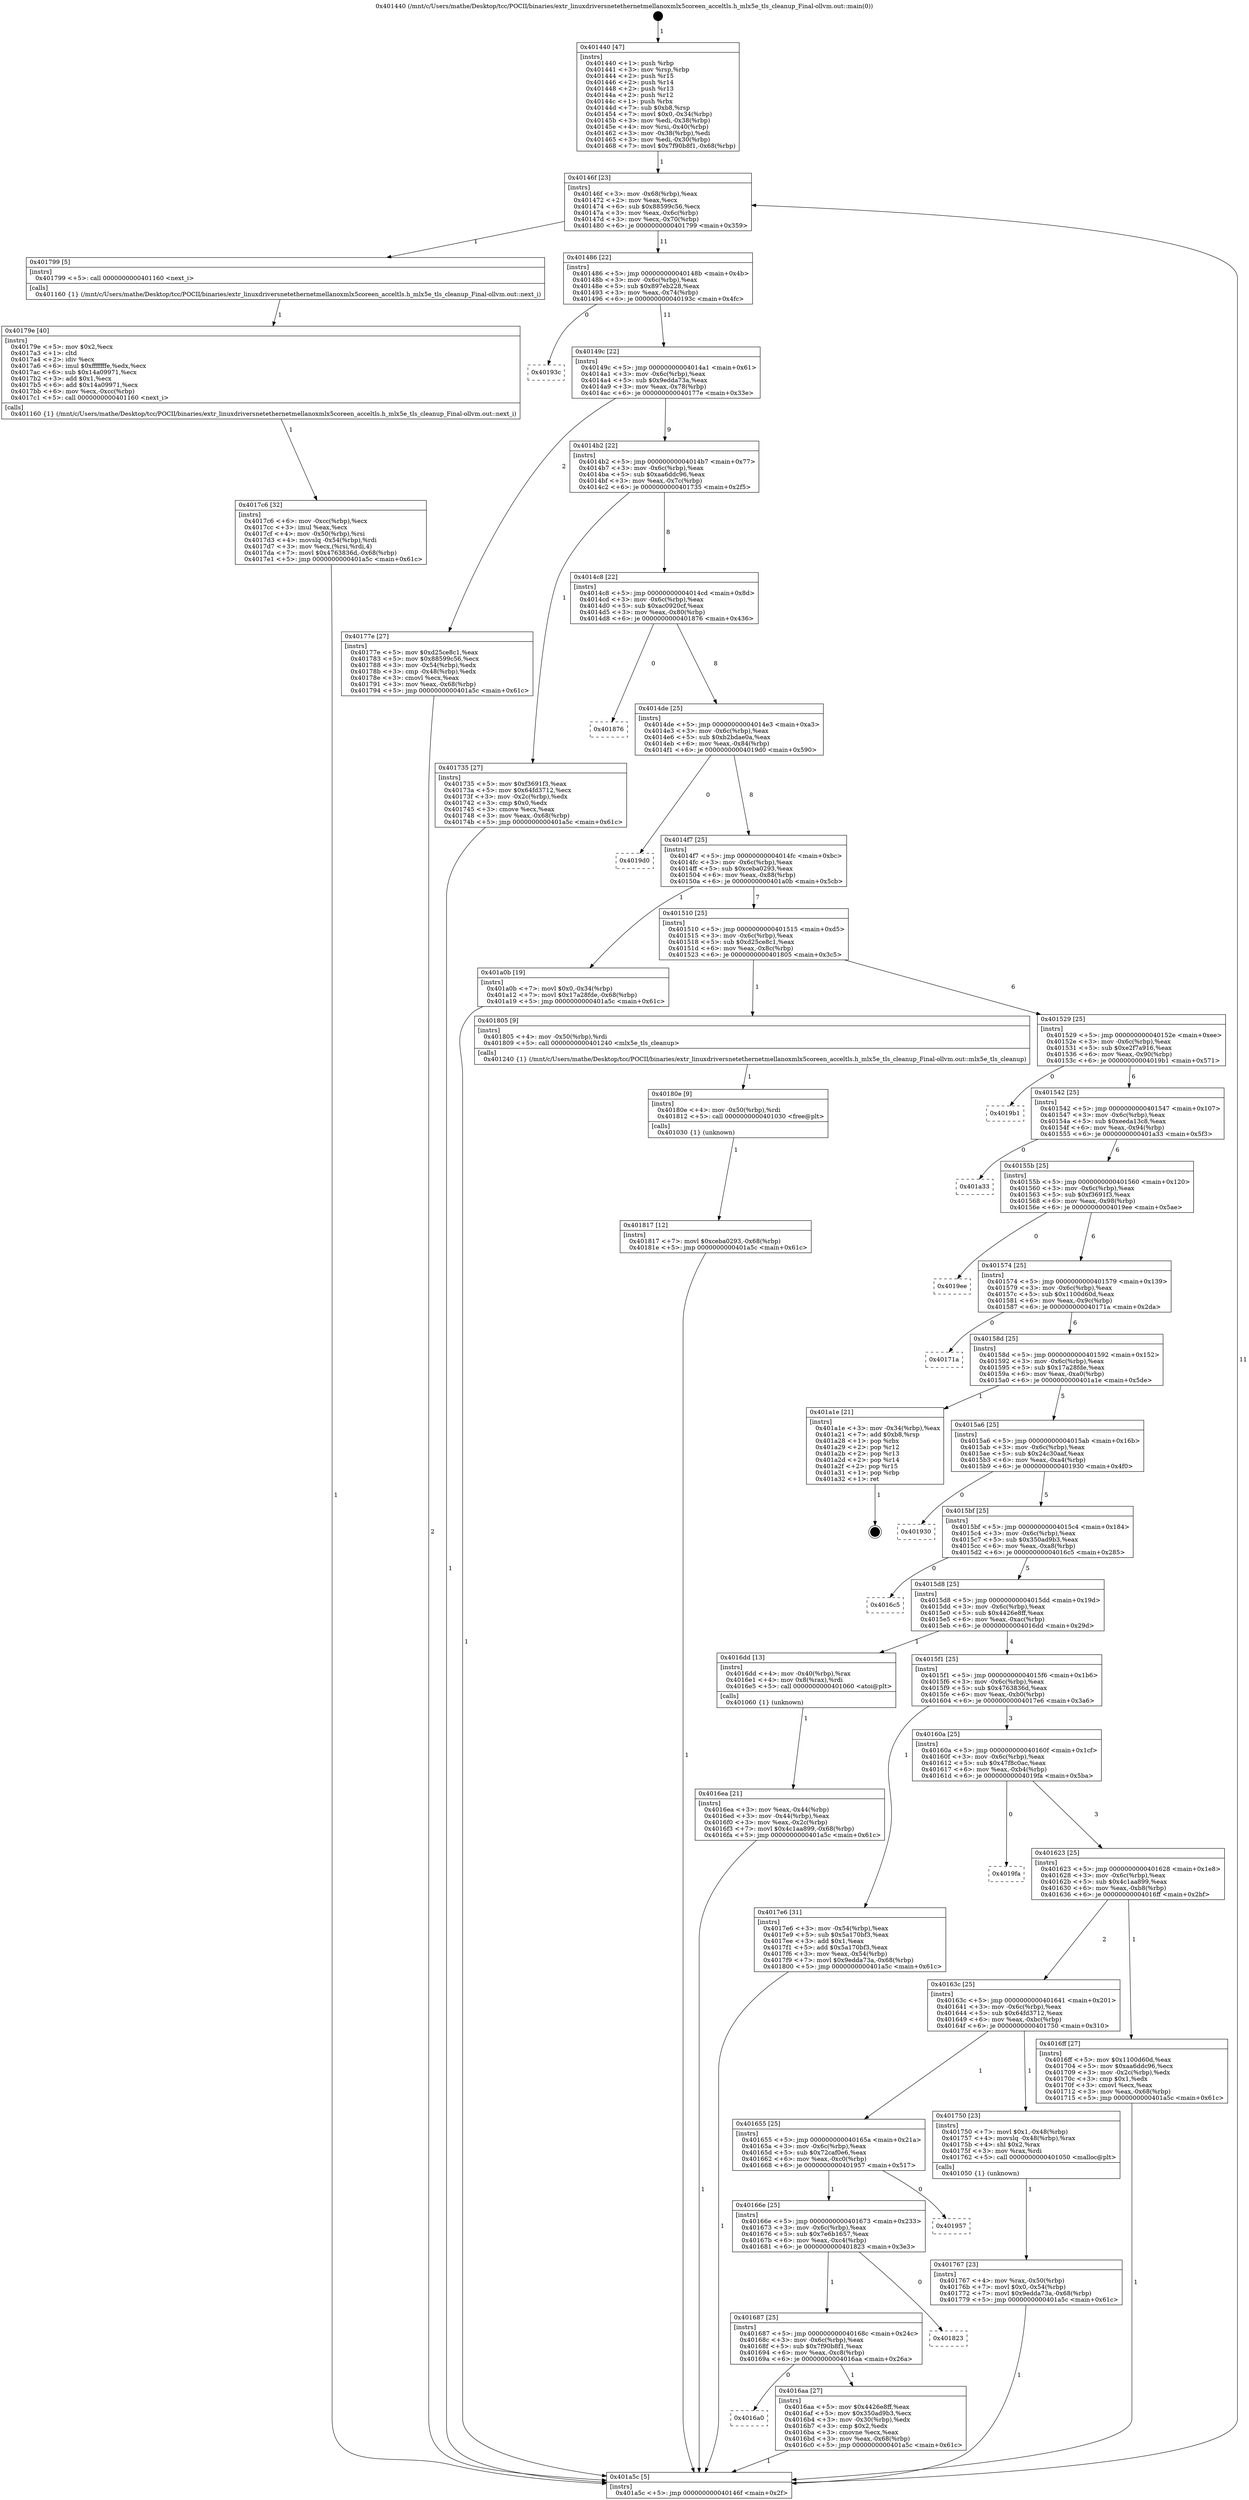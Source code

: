 digraph "0x401440" {
  label = "0x401440 (/mnt/c/Users/mathe/Desktop/tcc/POCII/binaries/extr_linuxdriversnetethernetmellanoxmlx5coreen_acceltls.h_mlx5e_tls_cleanup_Final-ollvm.out::main(0))"
  labelloc = "t"
  node[shape=record]

  Entry [label="",width=0.3,height=0.3,shape=circle,fillcolor=black,style=filled]
  "0x40146f" [label="{
     0x40146f [23]\l
     | [instrs]\l
     &nbsp;&nbsp;0x40146f \<+3\>: mov -0x68(%rbp),%eax\l
     &nbsp;&nbsp;0x401472 \<+2\>: mov %eax,%ecx\l
     &nbsp;&nbsp;0x401474 \<+6\>: sub $0x88599c56,%ecx\l
     &nbsp;&nbsp;0x40147a \<+3\>: mov %eax,-0x6c(%rbp)\l
     &nbsp;&nbsp;0x40147d \<+3\>: mov %ecx,-0x70(%rbp)\l
     &nbsp;&nbsp;0x401480 \<+6\>: je 0000000000401799 \<main+0x359\>\l
  }"]
  "0x401799" [label="{
     0x401799 [5]\l
     | [instrs]\l
     &nbsp;&nbsp;0x401799 \<+5\>: call 0000000000401160 \<next_i\>\l
     | [calls]\l
     &nbsp;&nbsp;0x401160 \{1\} (/mnt/c/Users/mathe/Desktop/tcc/POCII/binaries/extr_linuxdriversnetethernetmellanoxmlx5coreen_acceltls.h_mlx5e_tls_cleanup_Final-ollvm.out::next_i)\l
  }"]
  "0x401486" [label="{
     0x401486 [22]\l
     | [instrs]\l
     &nbsp;&nbsp;0x401486 \<+5\>: jmp 000000000040148b \<main+0x4b\>\l
     &nbsp;&nbsp;0x40148b \<+3\>: mov -0x6c(%rbp),%eax\l
     &nbsp;&nbsp;0x40148e \<+5\>: sub $0x897eb228,%eax\l
     &nbsp;&nbsp;0x401493 \<+3\>: mov %eax,-0x74(%rbp)\l
     &nbsp;&nbsp;0x401496 \<+6\>: je 000000000040193c \<main+0x4fc\>\l
  }"]
  Exit [label="",width=0.3,height=0.3,shape=circle,fillcolor=black,style=filled,peripheries=2]
  "0x40193c" [label="{
     0x40193c\l
  }", style=dashed]
  "0x40149c" [label="{
     0x40149c [22]\l
     | [instrs]\l
     &nbsp;&nbsp;0x40149c \<+5\>: jmp 00000000004014a1 \<main+0x61\>\l
     &nbsp;&nbsp;0x4014a1 \<+3\>: mov -0x6c(%rbp),%eax\l
     &nbsp;&nbsp;0x4014a4 \<+5\>: sub $0x9edda73a,%eax\l
     &nbsp;&nbsp;0x4014a9 \<+3\>: mov %eax,-0x78(%rbp)\l
     &nbsp;&nbsp;0x4014ac \<+6\>: je 000000000040177e \<main+0x33e\>\l
  }"]
  "0x401817" [label="{
     0x401817 [12]\l
     | [instrs]\l
     &nbsp;&nbsp;0x401817 \<+7\>: movl $0xceba0293,-0x68(%rbp)\l
     &nbsp;&nbsp;0x40181e \<+5\>: jmp 0000000000401a5c \<main+0x61c\>\l
  }"]
  "0x40177e" [label="{
     0x40177e [27]\l
     | [instrs]\l
     &nbsp;&nbsp;0x40177e \<+5\>: mov $0xd25ce8c1,%eax\l
     &nbsp;&nbsp;0x401783 \<+5\>: mov $0x88599c56,%ecx\l
     &nbsp;&nbsp;0x401788 \<+3\>: mov -0x54(%rbp),%edx\l
     &nbsp;&nbsp;0x40178b \<+3\>: cmp -0x48(%rbp),%edx\l
     &nbsp;&nbsp;0x40178e \<+3\>: cmovl %ecx,%eax\l
     &nbsp;&nbsp;0x401791 \<+3\>: mov %eax,-0x68(%rbp)\l
     &nbsp;&nbsp;0x401794 \<+5\>: jmp 0000000000401a5c \<main+0x61c\>\l
  }"]
  "0x4014b2" [label="{
     0x4014b2 [22]\l
     | [instrs]\l
     &nbsp;&nbsp;0x4014b2 \<+5\>: jmp 00000000004014b7 \<main+0x77\>\l
     &nbsp;&nbsp;0x4014b7 \<+3\>: mov -0x6c(%rbp),%eax\l
     &nbsp;&nbsp;0x4014ba \<+5\>: sub $0xaa6ddc96,%eax\l
     &nbsp;&nbsp;0x4014bf \<+3\>: mov %eax,-0x7c(%rbp)\l
     &nbsp;&nbsp;0x4014c2 \<+6\>: je 0000000000401735 \<main+0x2f5\>\l
  }"]
  "0x40180e" [label="{
     0x40180e [9]\l
     | [instrs]\l
     &nbsp;&nbsp;0x40180e \<+4\>: mov -0x50(%rbp),%rdi\l
     &nbsp;&nbsp;0x401812 \<+5\>: call 0000000000401030 \<free@plt\>\l
     | [calls]\l
     &nbsp;&nbsp;0x401030 \{1\} (unknown)\l
  }"]
  "0x401735" [label="{
     0x401735 [27]\l
     | [instrs]\l
     &nbsp;&nbsp;0x401735 \<+5\>: mov $0xf3691f3,%eax\l
     &nbsp;&nbsp;0x40173a \<+5\>: mov $0x64fd3712,%ecx\l
     &nbsp;&nbsp;0x40173f \<+3\>: mov -0x2c(%rbp),%edx\l
     &nbsp;&nbsp;0x401742 \<+3\>: cmp $0x0,%edx\l
     &nbsp;&nbsp;0x401745 \<+3\>: cmove %ecx,%eax\l
     &nbsp;&nbsp;0x401748 \<+3\>: mov %eax,-0x68(%rbp)\l
     &nbsp;&nbsp;0x40174b \<+5\>: jmp 0000000000401a5c \<main+0x61c\>\l
  }"]
  "0x4014c8" [label="{
     0x4014c8 [22]\l
     | [instrs]\l
     &nbsp;&nbsp;0x4014c8 \<+5\>: jmp 00000000004014cd \<main+0x8d\>\l
     &nbsp;&nbsp;0x4014cd \<+3\>: mov -0x6c(%rbp),%eax\l
     &nbsp;&nbsp;0x4014d0 \<+5\>: sub $0xac0920cf,%eax\l
     &nbsp;&nbsp;0x4014d5 \<+3\>: mov %eax,-0x80(%rbp)\l
     &nbsp;&nbsp;0x4014d8 \<+6\>: je 0000000000401876 \<main+0x436\>\l
  }"]
  "0x4017c6" [label="{
     0x4017c6 [32]\l
     | [instrs]\l
     &nbsp;&nbsp;0x4017c6 \<+6\>: mov -0xcc(%rbp),%ecx\l
     &nbsp;&nbsp;0x4017cc \<+3\>: imul %eax,%ecx\l
     &nbsp;&nbsp;0x4017cf \<+4\>: mov -0x50(%rbp),%rsi\l
     &nbsp;&nbsp;0x4017d3 \<+4\>: movslq -0x54(%rbp),%rdi\l
     &nbsp;&nbsp;0x4017d7 \<+3\>: mov %ecx,(%rsi,%rdi,4)\l
     &nbsp;&nbsp;0x4017da \<+7\>: movl $0x4763836d,-0x68(%rbp)\l
     &nbsp;&nbsp;0x4017e1 \<+5\>: jmp 0000000000401a5c \<main+0x61c\>\l
  }"]
  "0x401876" [label="{
     0x401876\l
  }", style=dashed]
  "0x4014de" [label="{
     0x4014de [25]\l
     | [instrs]\l
     &nbsp;&nbsp;0x4014de \<+5\>: jmp 00000000004014e3 \<main+0xa3\>\l
     &nbsp;&nbsp;0x4014e3 \<+3\>: mov -0x6c(%rbp),%eax\l
     &nbsp;&nbsp;0x4014e6 \<+5\>: sub $0xb2bdae0a,%eax\l
     &nbsp;&nbsp;0x4014eb \<+6\>: mov %eax,-0x84(%rbp)\l
     &nbsp;&nbsp;0x4014f1 \<+6\>: je 00000000004019d0 \<main+0x590\>\l
  }"]
  "0x40179e" [label="{
     0x40179e [40]\l
     | [instrs]\l
     &nbsp;&nbsp;0x40179e \<+5\>: mov $0x2,%ecx\l
     &nbsp;&nbsp;0x4017a3 \<+1\>: cltd\l
     &nbsp;&nbsp;0x4017a4 \<+2\>: idiv %ecx\l
     &nbsp;&nbsp;0x4017a6 \<+6\>: imul $0xfffffffe,%edx,%ecx\l
     &nbsp;&nbsp;0x4017ac \<+6\>: sub $0x14a09971,%ecx\l
     &nbsp;&nbsp;0x4017b2 \<+3\>: add $0x1,%ecx\l
     &nbsp;&nbsp;0x4017b5 \<+6\>: add $0x14a09971,%ecx\l
     &nbsp;&nbsp;0x4017bb \<+6\>: mov %ecx,-0xcc(%rbp)\l
     &nbsp;&nbsp;0x4017c1 \<+5\>: call 0000000000401160 \<next_i\>\l
     | [calls]\l
     &nbsp;&nbsp;0x401160 \{1\} (/mnt/c/Users/mathe/Desktop/tcc/POCII/binaries/extr_linuxdriversnetethernetmellanoxmlx5coreen_acceltls.h_mlx5e_tls_cleanup_Final-ollvm.out::next_i)\l
  }"]
  "0x4019d0" [label="{
     0x4019d0\l
  }", style=dashed]
  "0x4014f7" [label="{
     0x4014f7 [25]\l
     | [instrs]\l
     &nbsp;&nbsp;0x4014f7 \<+5\>: jmp 00000000004014fc \<main+0xbc\>\l
     &nbsp;&nbsp;0x4014fc \<+3\>: mov -0x6c(%rbp),%eax\l
     &nbsp;&nbsp;0x4014ff \<+5\>: sub $0xceba0293,%eax\l
     &nbsp;&nbsp;0x401504 \<+6\>: mov %eax,-0x88(%rbp)\l
     &nbsp;&nbsp;0x40150a \<+6\>: je 0000000000401a0b \<main+0x5cb\>\l
  }"]
  "0x401767" [label="{
     0x401767 [23]\l
     | [instrs]\l
     &nbsp;&nbsp;0x401767 \<+4\>: mov %rax,-0x50(%rbp)\l
     &nbsp;&nbsp;0x40176b \<+7\>: movl $0x0,-0x54(%rbp)\l
     &nbsp;&nbsp;0x401772 \<+7\>: movl $0x9edda73a,-0x68(%rbp)\l
     &nbsp;&nbsp;0x401779 \<+5\>: jmp 0000000000401a5c \<main+0x61c\>\l
  }"]
  "0x401a0b" [label="{
     0x401a0b [19]\l
     | [instrs]\l
     &nbsp;&nbsp;0x401a0b \<+7\>: movl $0x0,-0x34(%rbp)\l
     &nbsp;&nbsp;0x401a12 \<+7\>: movl $0x17a28fde,-0x68(%rbp)\l
     &nbsp;&nbsp;0x401a19 \<+5\>: jmp 0000000000401a5c \<main+0x61c\>\l
  }"]
  "0x401510" [label="{
     0x401510 [25]\l
     | [instrs]\l
     &nbsp;&nbsp;0x401510 \<+5\>: jmp 0000000000401515 \<main+0xd5\>\l
     &nbsp;&nbsp;0x401515 \<+3\>: mov -0x6c(%rbp),%eax\l
     &nbsp;&nbsp;0x401518 \<+5\>: sub $0xd25ce8c1,%eax\l
     &nbsp;&nbsp;0x40151d \<+6\>: mov %eax,-0x8c(%rbp)\l
     &nbsp;&nbsp;0x401523 \<+6\>: je 0000000000401805 \<main+0x3c5\>\l
  }"]
  "0x4016ea" [label="{
     0x4016ea [21]\l
     | [instrs]\l
     &nbsp;&nbsp;0x4016ea \<+3\>: mov %eax,-0x44(%rbp)\l
     &nbsp;&nbsp;0x4016ed \<+3\>: mov -0x44(%rbp),%eax\l
     &nbsp;&nbsp;0x4016f0 \<+3\>: mov %eax,-0x2c(%rbp)\l
     &nbsp;&nbsp;0x4016f3 \<+7\>: movl $0x4c1aa899,-0x68(%rbp)\l
     &nbsp;&nbsp;0x4016fa \<+5\>: jmp 0000000000401a5c \<main+0x61c\>\l
  }"]
  "0x401805" [label="{
     0x401805 [9]\l
     | [instrs]\l
     &nbsp;&nbsp;0x401805 \<+4\>: mov -0x50(%rbp),%rdi\l
     &nbsp;&nbsp;0x401809 \<+5\>: call 0000000000401240 \<mlx5e_tls_cleanup\>\l
     | [calls]\l
     &nbsp;&nbsp;0x401240 \{1\} (/mnt/c/Users/mathe/Desktop/tcc/POCII/binaries/extr_linuxdriversnetethernetmellanoxmlx5coreen_acceltls.h_mlx5e_tls_cleanup_Final-ollvm.out::mlx5e_tls_cleanup)\l
  }"]
  "0x401529" [label="{
     0x401529 [25]\l
     | [instrs]\l
     &nbsp;&nbsp;0x401529 \<+5\>: jmp 000000000040152e \<main+0xee\>\l
     &nbsp;&nbsp;0x40152e \<+3\>: mov -0x6c(%rbp),%eax\l
     &nbsp;&nbsp;0x401531 \<+5\>: sub $0xe2f7a916,%eax\l
     &nbsp;&nbsp;0x401536 \<+6\>: mov %eax,-0x90(%rbp)\l
     &nbsp;&nbsp;0x40153c \<+6\>: je 00000000004019b1 \<main+0x571\>\l
  }"]
  "0x401440" [label="{
     0x401440 [47]\l
     | [instrs]\l
     &nbsp;&nbsp;0x401440 \<+1\>: push %rbp\l
     &nbsp;&nbsp;0x401441 \<+3\>: mov %rsp,%rbp\l
     &nbsp;&nbsp;0x401444 \<+2\>: push %r15\l
     &nbsp;&nbsp;0x401446 \<+2\>: push %r14\l
     &nbsp;&nbsp;0x401448 \<+2\>: push %r13\l
     &nbsp;&nbsp;0x40144a \<+2\>: push %r12\l
     &nbsp;&nbsp;0x40144c \<+1\>: push %rbx\l
     &nbsp;&nbsp;0x40144d \<+7\>: sub $0xb8,%rsp\l
     &nbsp;&nbsp;0x401454 \<+7\>: movl $0x0,-0x34(%rbp)\l
     &nbsp;&nbsp;0x40145b \<+3\>: mov %edi,-0x38(%rbp)\l
     &nbsp;&nbsp;0x40145e \<+4\>: mov %rsi,-0x40(%rbp)\l
     &nbsp;&nbsp;0x401462 \<+3\>: mov -0x38(%rbp),%edi\l
     &nbsp;&nbsp;0x401465 \<+3\>: mov %edi,-0x30(%rbp)\l
     &nbsp;&nbsp;0x401468 \<+7\>: movl $0x7f90b8f1,-0x68(%rbp)\l
  }"]
  "0x4019b1" [label="{
     0x4019b1\l
  }", style=dashed]
  "0x401542" [label="{
     0x401542 [25]\l
     | [instrs]\l
     &nbsp;&nbsp;0x401542 \<+5\>: jmp 0000000000401547 \<main+0x107\>\l
     &nbsp;&nbsp;0x401547 \<+3\>: mov -0x6c(%rbp),%eax\l
     &nbsp;&nbsp;0x40154a \<+5\>: sub $0xeeda13c8,%eax\l
     &nbsp;&nbsp;0x40154f \<+6\>: mov %eax,-0x94(%rbp)\l
     &nbsp;&nbsp;0x401555 \<+6\>: je 0000000000401a33 \<main+0x5f3\>\l
  }"]
  "0x401a5c" [label="{
     0x401a5c [5]\l
     | [instrs]\l
     &nbsp;&nbsp;0x401a5c \<+5\>: jmp 000000000040146f \<main+0x2f\>\l
  }"]
  "0x401a33" [label="{
     0x401a33\l
  }", style=dashed]
  "0x40155b" [label="{
     0x40155b [25]\l
     | [instrs]\l
     &nbsp;&nbsp;0x40155b \<+5\>: jmp 0000000000401560 \<main+0x120\>\l
     &nbsp;&nbsp;0x401560 \<+3\>: mov -0x6c(%rbp),%eax\l
     &nbsp;&nbsp;0x401563 \<+5\>: sub $0xf3691f3,%eax\l
     &nbsp;&nbsp;0x401568 \<+6\>: mov %eax,-0x98(%rbp)\l
     &nbsp;&nbsp;0x40156e \<+6\>: je 00000000004019ee \<main+0x5ae\>\l
  }"]
  "0x4016a0" [label="{
     0x4016a0\l
  }", style=dashed]
  "0x4019ee" [label="{
     0x4019ee\l
  }", style=dashed]
  "0x401574" [label="{
     0x401574 [25]\l
     | [instrs]\l
     &nbsp;&nbsp;0x401574 \<+5\>: jmp 0000000000401579 \<main+0x139\>\l
     &nbsp;&nbsp;0x401579 \<+3\>: mov -0x6c(%rbp),%eax\l
     &nbsp;&nbsp;0x40157c \<+5\>: sub $0x1100d60d,%eax\l
     &nbsp;&nbsp;0x401581 \<+6\>: mov %eax,-0x9c(%rbp)\l
     &nbsp;&nbsp;0x401587 \<+6\>: je 000000000040171a \<main+0x2da\>\l
  }"]
  "0x4016aa" [label="{
     0x4016aa [27]\l
     | [instrs]\l
     &nbsp;&nbsp;0x4016aa \<+5\>: mov $0x4426e8ff,%eax\l
     &nbsp;&nbsp;0x4016af \<+5\>: mov $0x350ad9b3,%ecx\l
     &nbsp;&nbsp;0x4016b4 \<+3\>: mov -0x30(%rbp),%edx\l
     &nbsp;&nbsp;0x4016b7 \<+3\>: cmp $0x2,%edx\l
     &nbsp;&nbsp;0x4016ba \<+3\>: cmovne %ecx,%eax\l
     &nbsp;&nbsp;0x4016bd \<+3\>: mov %eax,-0x68(%rbp)\l
     &nbsp;&nbsp;0x4016c0 \<+5\>: jmp 0000000000401a5c \<main+0x61c\>\l
  }"]
  "0x40171a" [label="{
     0x40171a\l
  }", style=dashed]
  "0x40158d" [label="{
     0x40158d [25]\l
     | [instrs]\l
     &nbsp;&nbsp;0x40158d \<+5\>: jmp 0000000000401592 \<main+0x152\>\l
     &nbsp;&nbsp;0x401592 \<+3\>: mov -0x6c(%rbp),%eax\l
     &nbsp;&nbsp;0x401595 \<+5\>: sub $0x17a28fde,%eax\l
     &nbsp;&nbsp;0x40159a \<+6\>: mov %eax,-0xa0(%rbp)\l
     &nbsp;&nbsp;0x4015a0 \<+6\>: je 0000000000401a1e \<main+0x5de\>\l
  }"]
  "0x401687" [label="{
     0x401687 [25]\l
     | [instrs]\l
     &nbsp;&nbsp;0x401687 \<+5\>: jmp 000000000040168c \<main+0x24c\>\l
     &nbsp;&nbsp;0x40168c \<+3\>: mov -0x6c(%rbp),%eax\l
     &nbsp;&nbsp;0x40168f \<+5\>: sub $0x7f90b8f1,%eax\l
     &nbsp;&nbsp;0x401694 \<+6\>: mov %eax,-0xc8(%rbp)\l
     &nbsp;&nbsp;0x40169a \<+6\>: je 00000000004016aa \<main+0x26a\>\l
  }"]
  "0x401a1e" [label="{
     0x401a1e [21]\l
     | [instrs]\l
     &nbsp;&nbsp;0x401a1e \<+3\>: mov -0x34(%rbp),%eax\l
     &nbsp;&nbsp;0x401a21 \<+7\>: add $0xb8,%rsp\l
     &nbsp;&nbsp;0x401a28 \<+1\>: pop %rbx\l
     &nbsp;&nbsp;0x401a29 \<+2\>: pop %r12\l
     &nbsp;&nbsp;0x401a2b \<+2\>: pop %r13\l
     &nbsp;&nbsp;0x401a2d \<+2\>: pop %r14\l
     &nbsp;&nbsp;0x401a2f \<+2\>: pop %r15\l
     &nbsp;&nbsp;0x401a31 \<+1\>: pop %rbp\l
     &nbsp;&nbsp;0x401a32 \<+1\>: ret\l
  }"]
  "0x4015a6" [label="{
     0x4015a6 [25]\l
     | [instrs]\l
     &nbsp;&nbsp;0x4015a6 \<+5\>: jmp 00000000004015ab \<main+0x16b\>\l
     &nbsp;&nbsp;0x4015ab \<+3\>: mov -0x6c(%rbp),%eax\l
     &nbsp;&nbsp;0x4015ae \<+5\>: sub $0x24c30aaf,%eax\l
     &nbsp;&nbsp;0x4015b3 \<+6\>: mov %eax,-0xa4(%rbp)\l
     &nbsp;&nbsp;0x4015b9 \<+6\>: je 0000000000401930 \<main+0x4f0\>\l
  }"]
  "0x401823" [label="{
     0x401823\l
  }", style=dashed]
  "0x401930" [label="{
     0x401930\l
  }", style=dashed]
  "0x4015bf" [label="{
     0x4015bf [25]\l
     | [instrs]\l
     &nbsp;&nbsp;0x4015bf \<+5\>: jmp 00000000004015c4 \<main+0x184\>\l
     &nbsp;&nbsp;0x4015c4 \<+3\>: mov -0x6c(%rbp),%eax\l
     &nbsp;&nbsp;0x4015c7 \<+5\>: sub $0x350ad9b3,%eax\l
     &nbsp;&nbsp;0x4015cc \<+6\>: mov %eax,-0xa8(%rbp)\l
     &nbsp;&nbsp;0x4015d2 \<+6\>: je 00000000004016c5 \<main+0x285\>\l
  }"]
  "0x40166e" [label="{
     0x40166e [25]\l
     | [instrs]\l
     &nbsp;&nbsp;0x40166e \<+5\>: jmp 0000000000401673 \<main+0x233\>\l
     &nbsp;&nbsp;0x401673 \<+3\>: mov -0x6c(%rbp),%eax\l
     &nbsp;&nbsp;0x401676 \<+5\>: sub $0x7e6b1657,%eax\l
     &nbsp;&nbsp;0x40167b \<+6\>: mov %eax,-0xc4(%rbp)\l
     &nbsp;&nbsp;0x401681 \<+6\>: je 0000000000401823 \<main+0x3e3\>\l
  }"]
  "0x4016c5" [label="{
     0x4016c5\l
  }", style=dashed]
  "0x4015d8" [label="{
     0x4015d8 [25]\l
     | [instrs]\l
     &nbsp;&nbsp;0x4015d8 \<+5\>: jmp 00000000004015dd \<main+0x19d\>\l
     &nbsp;&nbsp;0x4015dd \<+3\>: mov -0x6c(%rbp),%eax\l
     &nbsp;&nbsp;0x4015e0 \<+5\>: sub $0x4426e8ff,%eax\l
     &nbsp;&nbsp;0x4015e5 \<+6\>: mov %eax,-0xac(%rbp)\l
     &nbsp;&nbsp;0x4015eb \<+6\>: je 00000000004016dd \<main+0x29d\>\l
  }"]
  "0x401957" [label="{
     0x401957\l
  }", style=dashed]
  "0x4016dd" [label="{
     0x4016dd [13]\l
     | [instrs]\l
     &nbsp;&nbsp;0x4016dd \<+4\>: mov -0x40(%rbp),%rax\l
     &nbsp;&nbsp;0x4016e1 \<+4\>: mov 0x8(%rax),%rdi\l
     &nbsp;&nbsp;0x4016e5 \<+5\>: call 0000000000401060 \<atoi@plt\>\l
     | [calls]\l
     &nbsp;&nbsp;0x401060 \{1\} (unknown)\l
  }"]
  "0x4015f1" [label="{
     0x4015f1 [25]\l
     | [instrs]\l
     &nbsp;&nbsp;0x4015f1 \<+5\>: jmp 00000000004015f6 \<main+0x1b6\>\l
     &nbsp;&nbsp;0x4015f6 \<+3\>: mov -0x6c(%rbp),%eax\l
     &nbsp;&nbsp;0x4015f9 \<+5\>: sub $0x4763836d,%eax\l
     &nbsp;&nbsp;0x4015fe \<+6\>: mov %eax,-0xb0(%rbp)\l
     &nbsp;&nbsp;0x401604 \<+6\>: je 00000000004017e6 \<main+0x3a6\>\l
  }"]
  "0x401655" [label="{
     0x401655 [25]\l
     | [instrs]\l
     &nbsp;&nbsp;0x401655 \<+5\>: jmp 000000000040165a \<main+0x21a\>\l
     &nbsp;&nbsp;0x40165a \<+3\>: mov -0x6c(%rbp),%eax\l
     &nbsp;&nbsp;0x40165d \<+5\>: sub $0x72caf0e6,%eax\l
     &nbsp;&nbsp;0x401662 \<+6\>: mov %eax,-0xc0(%rbp)\l
     &nbsp;&nbsp;0x401668 \<+6\>: je 0000000000401957 \<main+0x517\>\l
  }"]
  "0x4017e6" [label="{
     0x4017e6 [31]\l
     | [instrs]\l
     &nbsp;&nbsp;0x4017e6 \<+3\>: mov -0x54(%rbp),%eax\l
     &nbsp;&nbsp;0x4017e9 \<+5\>: sub $0x5a170bf3,%eax\l
     &nbsp;&nbsp;0x4017ee \<+3\>: add $0x1,%eax\l
     &nbsp;&nbsp;0x4017f1 \<+5\>: add $0x5a170bf3,%eax\l
     &nbsp;&nbsp;0x4017f6 \<+3\>: mov %eax,-0x54(%rbp)\l
     &nbsp;&nbsp;0x4017f9 \<+7\>: movl $0x9edda73a,-0x68(%rbp)\l
     &nbsp;&nbsp;0x401800 \<+5\>: jmp 0000000000401a5c \<main+0x61c\>\l
  }"]
  "0x40160a" [label="{
     0x40160a [25]\l
     | [instrs]\l
     &nbsp;&nbsp;0x40160a \<+5\>: jmp 000000000040160f \<main+0x1cf\>\l
     &nbsp;&nbsp;0x40160f \<+3\>: mov -0x6c(%rbp),%eax\l
     &nbsp;&nbsp;0x401612 \<+5\>: sub $0x47f8c0ac,%eax\l
     &nbsp;&nbsp;0x401617 \<+6\>: mov %eax,-0xb4(%rbp)\l
     &nbsp;&nbsp;0x40161d \<+6\>: je 00000000004019fa \<main+0x5ba\>\l
  }"]
  "0x401750" [label="{
     0x401750 [23]\l
     | [instrs]\l
     &nbsp;&nbsp;0x401750 \<+7\>: movl $0x1,-0x48(%rbp)\l
     &nbsp;&nbsp;0x401757 \<+4\>: movslq -0x48(%rbp),%rax\l
     &nbsp;&nbsp;0x40175b \<+4\>: shl $0x2,%rax\l
     &nbsp;&nbsp;0x40175f \<+3\>: mov %rax,%rdi\l
     &nbsp;&nbsp;0x401762 \<+5\>: call 0000000000401050 \<malloc@plt\>\l
     | [calls]\l
     &nbsp;&nbsp;0x401050 \{1\} (unknown)\l
  }"]
  "0x4019fa" [label="{
     0x4019fa\l
  }", style=dashed]
  "0x401623" [label="{
     0x401623 [25]\l
     | [instrs]\l
     &nbsp;&nbsp;0x401623 \<+5\>: jmp 0000000000401628 \<main+0x1e8\>\l
     &nbsp;&nbsp;0x401628 \<+3\>: mov -0x6c(%rbp),%eax\l
     &nbsp;&nbsp;0x40162b \<+5\>: sub $0x4c1aa899,%eax\l
     &nbsp;&nbsp;0x401630 \<+6\>: mov %eax,-0xb8(%rbp)\l
     &nbsp;&nbsp;0x401636 \<+6\>: je 00000000004016ff \<main+0x2bf\>\l
  }"]
  "0x40163c" [label="{
     0x40163c [25]\l
     | [instrs]\l
     &nbsp;&nbsp;0x40163c \<+5\>: jmp 0000000000401641 \<main+0x201\>\l
     &nbsp;&nbsp;0x401641 \<+3\>: mov -0x6c(%rbp),%eax\l
     &nbsp;&nbsp;0x401644 \<+5\>: sub $0x64fd3712,%eax\l
     &nbsp;&nbsp;0x401649 \<+6\>: mov %eax,-0xbc(%rbp)\l
     &nbsp;&nbsp;0x40164f \<+6\>: je 0000000000401750 \<main+0x310\>\l
  }"]
  "0x4016ff" [label="{
     0x4016ff [27]\l
     | [instrs]\l
     &nbsp;&nbsp;0x4016ff \<+5\>: mov $0x1100d60d,%eax\l
     &nbsp;&nbsp;0x401704 \<+5\>: mov $0xaa6ddc96,%ecx\l
     &nbsp;&nbsp;0x401709 \<+3\>: mov -0x2c(%rbp),%edx\l
     &nbsp;&nbsp;0x40170c \<+3\>: cmp $0x1,%edx\l
     &nbsp;&nbsp;0x40170f \<+3\>: cmovl %ecx,%eax\l
     &nbsp;&nbsp;0x401712 \<+3\>: mov %eax,-0x68(%rbp)\l
     &nbsp;&nbsp;0x401715 \<+5\>: jmp 0000000000401a5c \<main+0x61c\>\l
  }"]
  Entry -> "0x401440" [label=" 1"]
  "0x40146f" -> "0x401799" [label=" 1"]
  "0x40146f" -> "0x401486" [label=" 11"]
  "0x401a1e" -> Exit [label=" 1"]
  "0x401486" -> "0x40193c" [label=" 0"]
  "0x401486" -> "0x40149c" [label=" 11"]
  "0x401a0b" -> "0x401a5c" [label=" 1"]
  "0x40149c" -> "0x40177e" [label=" 2"]
  "0x40149c" -> "0x4014b2" [label=" 9"]
  "0x401817" -> "0x401a5c" [label=" 1"]
  "0x4014b2" -> "0x401735" [label=" 1"]
  "0x4014b2" -> "0x4014c8" [label=" 8"]
  "0x40180e" -> "0x401817" [label=" 1"]
  "0x4014c8" -> "0x401876" [label=" 0"]
  "0x4014c8" -> "0x4014de" [label=" 8"]
  "0x401805" -> "0x40180e" [label=" 1"]
  "0x4014de" -> "0x4019d0" [label=" 0"]
  "0x4014de" -> "0x4014f7" [label=" 8"]
  "0x4017e6" -> "0x401a5c" [label=" 1"]
  "0x4014f7" -> "0x401a0b" [label=" 1"]
  "0x4014f7" -> "0x401510" [label=" 7"]
  "0x4017c6" -> "0x401a5c" [label=" 1"]
  "0x401510" -> "0x401805" [label=" 1"]
  "0x401510" -> "0x401529" [label=" 6"]
  "0x40179e" -> "0x4017c6" [label=" 1"]
  "0x401529" -> "0x4019b1" [label=" 0"]
  "0x401529" -> "0x401542" [label=" 6"]
  "0x401799" -> "0x40179e" [label=" 1"]
  "0x401542" -> "0x401a33" [label=" 0"]
  "0x401542" -> "0x40155b" [label=" 6"]
  "0x40177e" -> "0x401a5c" [label=" 2"]
  "0x40155b" -> "0x4019ee" [label=" 0"]
  "0x40155b" -> "0x401574" [label=" 6"]
  "0x401767" -> "0x401a5c" [label=" 1"]
  "0x401574" -> "0x40171a" [label=" 0"]
  "0x401574" -> "0x40158d" [label=" 6"]
  "0x401750" -> "0x401767" [label=" 1"]
  "0x40158d" -> "0x401a1e" [label=" 1"]
  "0x40158d" -> "0x4015a6" [label=" 5"]
  "0x4016ff" -> "0x401a5c" [label=" 1"]
  "0x4015a6" -> "0x401930" [label=" 0"]
  "0x4015a6" -> "0x4015bf" [label=" 5"]
  "0x4016ea" -> "0x401a5c" [label=" 1"]
  "0x4015bf" -> "0x4016c5" [label=" 0"]
  "0x4015bf" -> "0x4015d8" [label=" 5"]
  "0x401a5c" -> "0x40146f" [label=" 11"]
  "0x4015d8" -> "0x4016dd" [label=" 1"]
  "0x4015d8" -> "0x4015f1" [label=" 4"]
  "0x401440" -> "0x40146f" [label=" 1"]
  "0x4015f1" -> "0x4017e6" [label=" 1"]
  "0x4015f1" -> "0x40160a" [label=" 3"]
  "0x401687" -> "0x4016a0" [label=" 0"]
  "0x40160a" -> "0x4019fa" [label=" 0"]
  "0x40160a" -> "0x401623" [label=" 3"]
  "0x401687" -> "0x4016aa" [label=" 1"]
  "0x401623" -> "0x4016ff" [label=" 1"]
  "0x401623" -> "0x40163c" [label=" 2"]
  "0x401735" -> "0x401a5c" [label=" 1"]
  "0x40163c" -> "0x401750" [label=" 1"]
  "0x40163c" -> "0x401655" [label=" 1"]
  "0x4016aa" -> "0x401a5c" [label=" 1"]
  "0x401655" -> "0x401957" [label=" 0"]
  "0x401655" -> "0x40166e" [label=" 1"]
  "0x4016dd" -> "0x4016ea" [label=" 1"]
  "0x40166e" -> "0x401823" [label=" 0"]
  "0x40166e" -> "0x401687" [label=" 1"]
}
